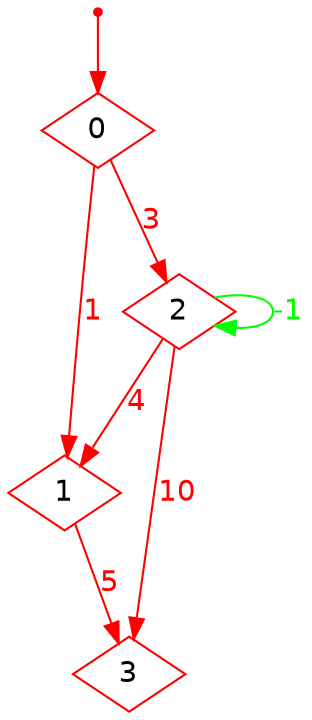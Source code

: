 digraph EMDP {
node [label="",fontname="Helvetica",shape="circle"];
0 [label="0",color="red",shape="diamond"];
"0i" [label="",color="red",shape="point"];
"0i" -> 0 [label="",color="red"];
0 -> 1 [label="1",color="red",fontcolor="red",fontname="Helvetica"];
0 -> 2 [label="3",color="red",fontcolor="red",fontname="Helvetica"];
1 [label="1",color="red",shape="diamond"];
1 -> 3 [label="5",color="red",fontcolor="red",fontname="Helvetica"];
2 [label="2",color="red",shape="diamond"];
2 -> 1 [label="4",color="red",fontcolor="red",fontname="Helvetica"];
2 -> 2 [label="-1",color="green",fontcolor="green",fontname="Helvetica"];
2 -> 3 [label="10",color="red",fontcolor="red",fontname="Helvetica"];
3 [label="3",color="red",shape="diamond"];
}
